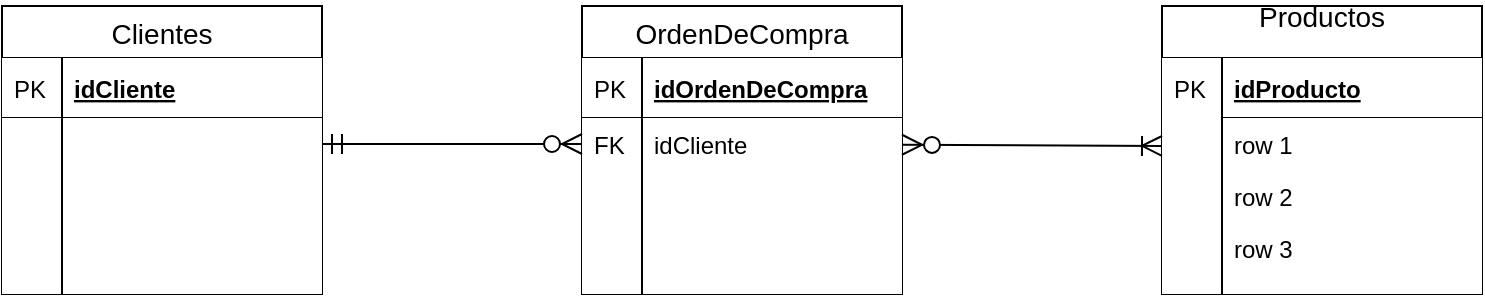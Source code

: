 <mxfile version="12.5.8" type="device"><diagram id="C5RBs43oDa-KdzZeNtuy" name="Page-1"><mxGraphModel dx="754" dy="413" grid="1" gridSize="10" guides="1" tooltips="1" connect="1" arrows="1" fold="1" page="1" pageScale="1" pageWidth="827" pageHeight="1169" math="0" shadow="0"><root><mxCell id="WIyWlLk6GJQsqaUBKTNV-0"/><mxCell id="WIyWlLk6GJQsqaUBKTNV-1" parent="WIyWlLk6GJQsqaUBKTNV-0"/><mxCell id="dki1yqsZ8UpmfjhgeudV-0" value="Clientes" style="swimlane;fontStyle=0;childLayout=stackLayout;horizontal=1;startSize=26;horizontalStack=0;resizeParent=1;resizeParentMax=0;resizeLast=0;collapsible=1;marginBottom=0;swimlaneFillColor=#ffffff;align=center;fontSize=14;" vertex="1" parent="WIyWlLk6GJQsqaUBKTNV-1"><mxGeometry x="60" y="310" width="160" height="144" as="geometry"/></mxCell><mxCell id="dki1yqsZ8UpmfjhgeudV-1" value="idCliente" style="shape=partialRectangle;top=0;left=0;right=0;bottom=1;align=left;verticalAlign=middle;spacingLeft=34;spacingRight=4;overflow=hidden;rotatable=0;points=[[0,0.5],[1,0.5]];portConstraint=eastwest;dropTarget=0;fontStyle=5;fontSize=12;" vertex="1" parent="dki1yqsZ8UpmfjhgeudV-0"><mxGeometry y="26" width="160" height="30" as="geometry"/></mxCell><mxCell id="dki1yqsZ8UpmfjhgeudV-2" value="PK" style="shape=partialRectangle;top=0;left=0;bottom=0;fillColor=none;align=left;verticalAlign=middle;spacingLeft=4;spacingRight=4;overflow=hidden;rotatable=0;points=[];portConstraint=eastwest;part=1;fontSize=12;" vertex="1" connectable="0" parent="dki1yqsZ8UpmfjhgeudV-1"><mxGeometry width="30" height="30" as="geometry"/></mxCell><mxCell id="dki1yqsZ8UpmfjhgeudV-3" value="" style="shape=partialRectangle;top=0;left=0;right=0;bottom=0;align=left;verticalAlign=top;spacingLeft=34;spacingRight=4;overflow=hidden;rotatable=0;points=[[0,0.5],[1,0.5]];portConstraint=eastwest;dropTarget=0;fontSize=12;" vertex="1" parent="dki1yqsZ8UpmfjhgeudV-0"><mxGeometry y="56" width="160" height="26" as="geometry"/></mxCell><mxCell id="dki1yqsZ8UpmfjhgeudV-4" value="" style="shape=partialRectangle;top=0;left=0;bottom=0;fillColor=none;align=left;verticalAlign=top;spacingLeft=4;spacingRight=4;overflow=hidden;rotatable=0;points=[];portConstraint=eastwest;part=1;fontSize=12;" vertex="1" connectable="0" parent="dki1yqsZ8UpmfjhgeudV-3"><mxGeometry width="30" height="26" as="geometry"/></mxCell><mxCell id="dki1yqsZ8UpmfjhgeudV-5" value="" style="shape=partialRectangle;top=0;left=0;right=0;bottom=0;align=left;verticalAlign=top;spacingLeft=34;spacingRight=4;overflow=hidden;rotatable=0;points=[[0,0.5],[1,0.5]];portConstraint=eastwest;dropTarget=0;fontSize=12;" vertex="1" parent="dki1yqsZ8UpmfjhgeudV-0"><mxGeometry y="82" width="160" height="26" as="geometry"/></mxCell><mxCell id="dki1yqsZ8UpmfjhgeudV-6" value="" style="shape=partialRectangle;top=0;left=0;bottom=0;align=left;verticalAlign=top;spacingLeft=4;spacingRight=4;overflow=hidden;rotatable=0;points=[];portConstraint=eastwest;part=1;fontSize=12;" vertex="1" connectable="0" parent="dki1yqsZ8UpmfjhgeudV-5"><mxGeometry width="30" height="26" as="geometry"/></mxCell><mxCell id="dki1yqsZ8UpmfjhgeudV-7" value="" style="shape=partialRectangle;top=0;left=0;right=0;bottom=0;align=left;verticalAlign=top;spacingLeft=34;spacingRight=4;overflow=hidden;rotatable=0;points=[[0,0.5],[1,0.5]];portConstraint=eastwest;dropTarget=0;fontSize=12;" vertex="1" parent="dki1yqsZ8UpmfjhgeudV-0"><mxGeometry y="108" width="160" height="26" as="geometry"/></mxCell><mxCell id="dki1yqsZ8UpmfjhgeudV-8" value="" style="shape=partialRectangle;top=0;left=0;bottom=0;align=left;verticalAlign=top;spacingLeft=4;spacingRight=4;overflow=hidden;rotatable=0;points=[];portConstraint=eastwest;part=1;fontSize=12;" vertex="1" connectable="0" parent="dki1yqsZ8UpmfjhgeudV-7"><mxGeometry width="30" height="26" as="geometry"/></mxCell><mxCell id="dki1yqsZ8UpmfjhgeudV-9" value="" style="shape=partialRectangle;top=0;left=0;right=0;bottom=0;align=left;verticalAlign=top;spacingLeft=34;spacingRight=4;overflow=hidden;rotatable=0;points=[[0,0.5],[1,0.5]];portConstraint=eastwest;dropTarget=0;fontSize=12;" vertex="1" parent="dki1yqsZ8UpmfjhgeudV-0"><mxGeometry y="134" width="160" height="10" as="geometry"/></mxCell><mxCell id="dki1yqsZ8UpmfjhgeudV-10" value="" style="shape=partialRectangle;top=0;left=0;bottom=0;align=left;verticalAlign=top;spacingLeft=4;spacingRight=4;overflow=hidden;rotatable=0;points=[];portConstraint=eastwest;part=1;fontSize=12;" vertex="1" connectable="0" parent="dki1yqsZ8UpmfjhgeudV-9"><mxGeometry width="30" height="10" as="geometry"/></mxCell><mxCell id="dki1yqsZ8UpmfjhgeudV-12" value="Productos&#xA;" style="swimlane;fontStyle=0;childLayout=stackLayout;horizontal=1;startSize=26;horizontalStack=0;resizeParent=1;resizeParentMax=0;resizeLast=0;collapsible=1;marginBottom=0;swimlaneFillColor=#ffffff;align=center;fontSize=14;" vertex="1" parent="WIyWlLk6GJQsqaUBKTNV-1"><mxGeometry x="640" y="310" width="160" height="144" as="geometry"/></mxCell><mxCell id="dki1yqsZ8UpmfjhgeudV-13" value="idProducto" style="shape=partialRectangle;top=0;left=0;right=0;bottom=1;align=left;verticalAlign=middle;spacingLeft=34;spacingRight=4;overflow=hidden;rotatable=0;points=[[0,0.5],[1,0.5]];portConstraint=eastwest;dropTarget=0;fontStyle=5;fontSize=12;" vertex="1" parent="dki1yqsZ8UpmfjhgeudV-12"><mxGeometry y="26" width="160" height="30" as="geometry"/></mxCell><mxCell id="dki1yqsZ8UpmfjhgeudV-14" value="PK" style="shape=partialRectangle;top=0;left=0;bottom=0;align=left;verticalAlign=middle;spacingLeft=4;spacingRight=4;overflow=hidden;rotatable=0;points=[];portConstraint=eastwest;part=1;fontSize=12;" vertex="1" connectable="0" parent="dki1yqsZ8UpmfjhgeudV-13"><mxGeometry width="30" height="30" as="geometry"/></mxCell><mxCell id="dki1yqsZ8UpmfjhgeudV-15" value="row 1" style="shape=partialRectangle;top=0;left=0;right=0;bottom=0;align=left;verticalAlign=top;spacingLeft=34;spacingRight=4;overflow=hidden;rotatable=0;points=[[0,0.5],[1,0.5]];portConstraint=eastwest;dropTarget=0;fontSize=12;" vertex="1" parent="dki1yqsZ8UpmfjhgeudV-12"><mxGeometry y="56" width="160" height="26" as="geometry"/></mxCell><mxCell id="dki1yqsZ8UpmfjhgeudV-16" value="" style="shape=partialRectangle;top=0;left=0;bottom=0;align=left;verticalAlign=top;spacingLeft=4;spacingRight=4;overflow=hidden;rotatable=0;points=[];portConstraint=eastwest;part=1;fontSize=12;" vertex="1" connectable="0" parent="dki1yqsZ8UpmfjhgeudV-15"><mxGeometry width="30" height="26" as="geometry"/></mxCell><mxCell id="dki1yqsZ8UpmfjhgeudV-17" value="row 2" style="shape=partialRectangle;top=0;left=0;right=0;bottom=0;align=left;verticalAlign=top;spacingLeft=34;spacingRight=4;overflow=hidden;rotatable=0;points=[[0,0.5],[1,0.5]];portConstraint=eastwest;dropTarget=0;fontSize=12;" vertex="1" parent="dki1yqsZ8UpmfjhgeudV-12"><mxGeometry y="82" width="160" height="26" as="geometry"/></mxCell><mxCell id="dki1yqsZ8UpmfjhgeudV-18" value="" style="shape=partialRectangle;top=0;left=0;bottom=0;align=left;verticalAlign=top;spacingLeft=4;spacingRight=4;overflow=hidden;rotatable=0;points=[];portConstraint=eastwest;part=1;fontSize=12;" vertex="1" connectable="0" parent="dki1yqsZ8UpmfjhgeudV-17"><mxGeometry width="30" height="26" as="geometry"/></mxCell><mxCell id="dki1yqsZ8UpmfjhgeudV-19" value="row 3" style="shape=partialRectangle;top=0;left=0;right=0;bottom=0;align=left;verticalAlign=top;spacingLeft=34;spacingRight=4;overflow=hidden;rotatable=0;points=[[0,0.5],[1,0.5]];portConstraint=eastwest;dropTarget=0;fontSize=12;" vertex="1" parent="dki1yqsZ8UpmfjhgeudV-12"><mxGeometry y="108" width="160" height="26" as="geometry"/></mxCell><mxCell id="dki1yqsZ8UpmfjhgeudV-20" value="" style="shape=partialRectangle;top=0;left=0;bottom=0;align=left;verticalAlign=top;spacingLeft=4;spacingRight=4;overflow=hidden;rotatable=0;points=[];portConstraint=eastwest;part=1;fontSize=12;" vertex="1" connectable="0" parent="dki1yqsZ8UpmfjhgeudV-19"><mxGeometry width="30" height="26" as="geometry"/></mxCell><mxCell id="dki1yqsZ8UpmfjhgeudV-21" value="" style="shape=partialRectangle;top=0;left=0;right=0;bottom=0;align=left;verticalAlign=top;spacingLeft=34;spacingRight=4;overflow=hidden;rotatable=0;points=[[0,0.5],[1,0.5]];portConstraint=eastwest;dropTarget=0;fontSize=12;" vertex="1" parent="dki1yqsZ8UpmfjhgeudV-12"><mxGeometry y="134" width="160" height="10" as="geometry"/></mxCell><mxCell id="dki1yqsZ8UpmfjhgeudV-22" value="" style="shape=partialRectangle;top=0;left=0;bottom=0;align=left;verticalAlign=top;spacingLeft=4;spacingRight=4;overflow=hidden;rotatable=0;points=[];portConstraint=eastwest;part=1;fontSize=12;" vertex="1" connectable="0" parent="dki1yqsZ8UpmfjhgeudV-21"><mxGeometry width="30" height="10" as="geometry"/></mxCell><mxCell id="dki1yqsZ8UpmfjhgeudV-23" value="OrdenDeCompra" style="swimlane;fontStyle=0;childLayout=stackLayout;horizontal=1;startSize=26;horizontalStack=0;resizeParent=1;resizeParentMax=0;resizeLast=0;collapsible=1;marginBottom=0;swimlaneFillColor=#ffffff;align=center;fontSize=14;" vertex="1" parent="WIyWlLk6GJQsqaUBKTNV-1"><mxGeometry x="350" y="310" width="160" height="144" as="geometry"/></mxCell><mxCell id="dki1yqsZ8UpmfjhgeudV-24" value="idOrdenDeCompra" style="shape=partialRectangle;top=0;left=0;right=0;bottom=1;align=left;verticalAlign=middle;spacingLeft=34;spacingRight=4;overflow=hidden;rotatable=0;points=[[0,0.5],[1,0.5]];portConstraint=eastwest;dropTarget=0;fontStyle=5;fontSize=12;" vertex="1" parent="dki1yqsZ8UpmfjhgeudV-23"><mxGeometry y="26" width="160" height="30" as="geometry"/></mxCell><mxCell id="dki1yqsZ8UpmfjhgeudV-25" value="PK" style="shape=partialRectangle;top=0;left=0;bottom=0;fillColor=none;align=left;verticalAlign=middle;spacingLeft=4;spacingRight=4;overflow=hidden;rotatable=0;points=[];portConstraint=eastwest;part=1;fontSize=12;" vertex="1" connectable="0" parent="dki1yqsZ8UpmfjhgeudV-24"><mxGeometry width="30" height="30" as="geometry"/></mxCell><mxCell id="dki1yqsZ8UpmfjhgeudV-26" value="idCliente" style="shape=partialRectangle;top=0;left=0;right=0;bottom=0;align=left;verticalAlign=top;spacingLeft=34;spacingRight=4;overflow=hidden;rotatable=0;points=[[0,0.5],[1,0.5]];portConstraint=eastwest;dropTarget=0;fontSize=12;" vertex="1" parent="dki1yqsZ8UpmfjhgeudV-23"><mxGeometry y="56" width="160" height="26" as="geometry"/></mxCell><mxCell id="dki1yqsZ8UpmfjhgeudV-27" value="FK" style="shape=partialRectangle;top=0;left=0;bottom=0;fillColor=none;align=left;verticalAlign=top;spacingLeft=4;spacingRight=4;overflow=hidden;rotatable=0;points=[];portConstraint=eastwest;part=1;fontSize=12;" vertex="1" connectable="0" parent="dki1yqsZ8UpmfjhgeudV-26"><mxGeometry width="30" height="26" as="geometry"/></mxCell><mxCell id="dki1yqsZ8UpmfjhgeudV-28" value="" style="shape=partialRectangle;top=0;left=0;right=0;bottom=0;align=left;verticalAlign=top;spacingLeft=34;spacingRight=4;overflow=hidden;rotatable=0;points=[[0,0.5],[1,0.5]];portConstraint=eastwest;dropTarget=0;fontSize=12;" vertex="1" parent="dki1yqsZ8UpmfjhgeudV-23"><mxGeometry y="82" width="160" height="26" as="geometry"/></mxCell><mxCell id="dki1yqsZ8UpmfjhgeudV-29" value="" style="shape=partialRectangle;top=0;left=0;bottom=0;align=left;verticalAlign=top;spacingLeft=4;spacingRight=4;overflow=hidden;rotatable=0;points=[];portConstraint=eastwest;part=1;fontSize=12;" vertex="1" connectable="0" parent="dki1yqsZ8UpmfjhgeudV-28"><mxGeometry width="30" height="26" as="geometry"/></mxCell><mxCell id="dki1yqsZ8UpmfjhgeudV-30" value="" style="shape=partialRectangle;top=0;left=0;right=0;bottom=0;align=left;verticalAlign=top;spacingLeft=34;spacingRight=4;overflow=hidden;rotatable=0;points=[[0,0.5],[1,0.5]];portConstraint=eastwest;dropTarget=0;fontSize=12;" vertex="1" parent="dki1yqsZ8UpmfjhgeudV-23"><mxGeometry y="108" width="160" height="26" as="geometry"/></mxCell><mxCell id="dki1yqsZ8UpmfjhgeudV-31" value="" style="shape=partialRectangle;top=0;left=0;bottom=0;align=left;verticalAlign=top;spacingLeft=4;spacingRight=4;overflow=hidden;rotatable=0;points=[];portConstraint=eastwest;part=1;fontSize=12;" vertex="1" connectable="0" parent="dki1yqsZ8UpmfjhgeudV-30"><mxGeometry width="30" height="26" as="geometry"/></mxCell><mxCell id="dki1yqsZ8UpmfjhgeudV-32" value="" style="shape=partialRectangle;top=0;left=0;right=0;bottom=0;align=left;verticalAlign=top;spacingLeft=34;spacingRight=4;overflow=hidden;rotatable=0;points=[[0,0.5],[1,0.5]];portConstraint=eastwest;dropTarget=0;fontSize=12;" vertex="1" parent="dki1yqsZ8UpmfjhgeudV-23"><mxGeometry y="134" width="160" height="10" as="geometry"/></mxCell><mxCell id="dki1yqsZ8UpmfjhgeudV-33" value="" style="shape=partialRectangle;top=0;left=0;bottom=0;align=left;verticalAlign=top;spacingLeft=4;spacingRight=4;overflow=hidden;rotatable=0;points=[];portConstraint=eastwest;part=1;fontSize=12;" vertex="1" connectable="0" parent="dki1yqsZ8UpmfjhgeudV-32"><mxGeometry width="30" height="10" as="geometry"/></mxCell><mxCell id="dki1yqsZ8UpmfjhgeudV-34" value="" style="endArrow=ERzeroToMany;startArrow=ERmandOne;shadow=0;strokeWidth=1;endSize=8;startSize=8;exitX=1;exitY=0.5;exitDx=0;exitDy=0;entryX=0;entryY=0.5;entryDx=0;entryDy=0;" edge="1" parent="WIyWlLk6GJQsqaUBKTNV-1" source="dki1yqsZ8UpmfjhgeudV-3" target="dki1yqsZ8UpmfjhgeudV-26"><mxGeometry width="100" height="100" relative="1" as="geometry"><mxPoint x="330" y="173" as="sourcePoint"/><mxPoint x="400" y="320" as="targetPoint"/></mxGeometry></mxCell><mxCell id="dki1yqsZ8UpmfjhgeudV-35" value="" style="endArrow=ERzeroToMany;startArrow=ERoneToMany;shadow=0;strokeWidth=1;endSize=8;startSize=8;exitX=0;exitY=0.538;exitDx=0;exitDy=0;exitPerimeter=0;startFill=0;" edge="1" parent="WIyWlLk6GJQsqaUBKTNV-1" source="dki1yqsZ8UpmfjhgeudV-15" target="dki1yqsZ8UpmfjhgeudV-26"><mxGeometry width="100" height="100" relative="1" as="geometry"><mxPoint x="630" y="381.5" as="sourcePoint"/><mxPoint x="510" y="381.5" as="targetPoint"/></mxGeometry></mxCell></root></mxGraphModel></diagram></mxfile>